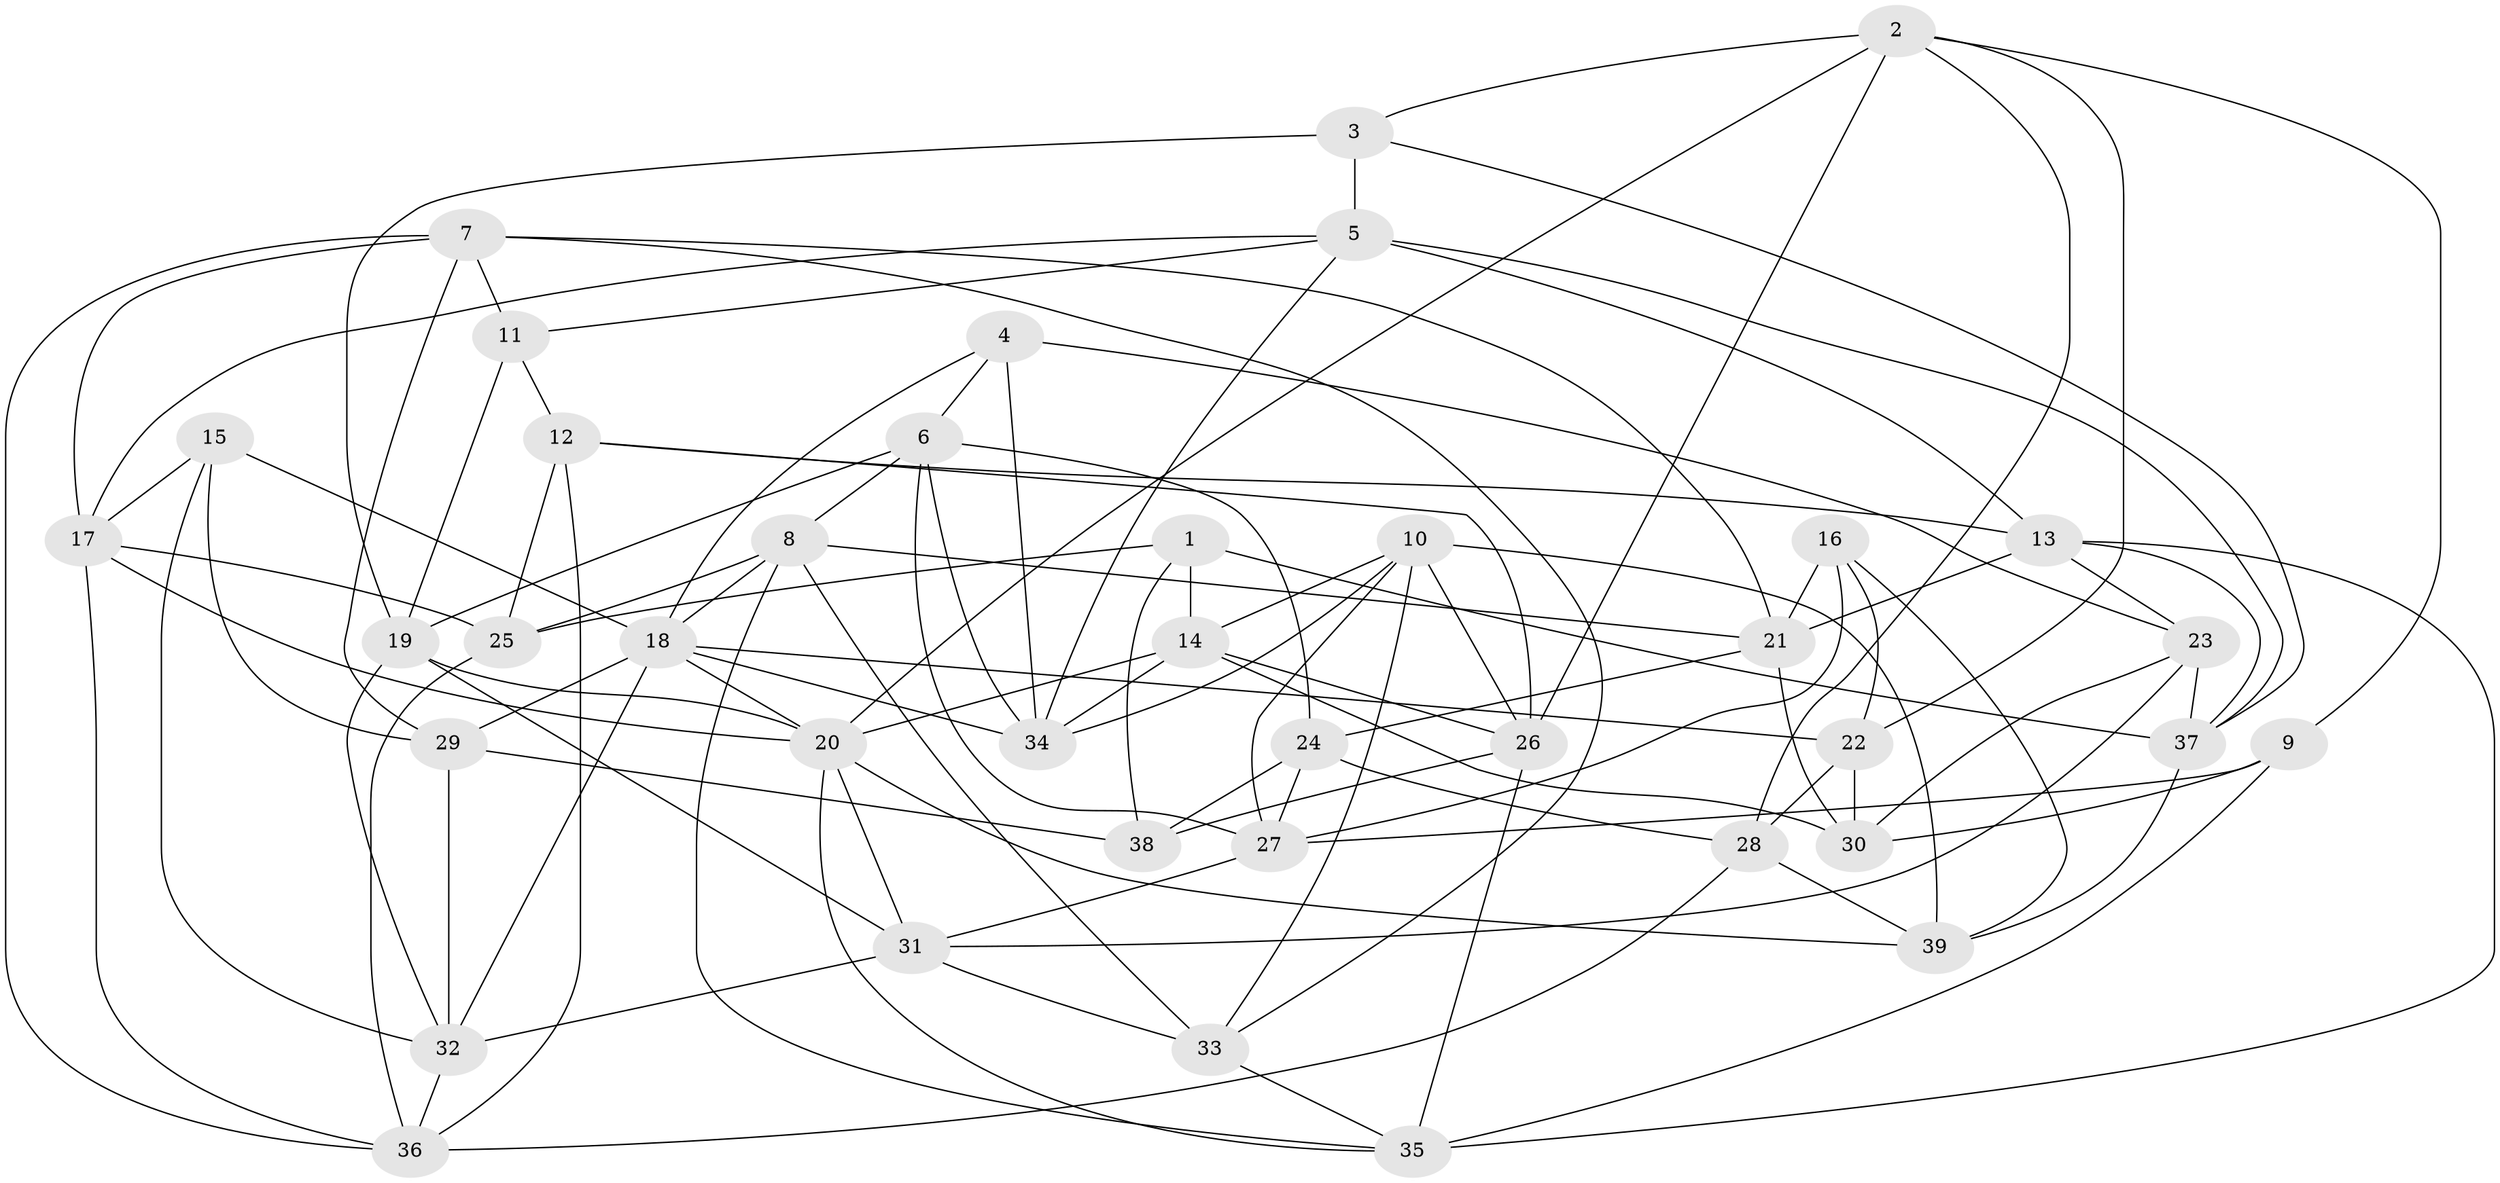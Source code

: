 // original degree distribution, {4: 1.0}
// Generated by graph-tools (version 1.1) at 2025/50/03/09/25 03:50:52]
// undirected, 39 vertices, 106 edges
graph export_dot {
graph [start="1"]
  node [color=gray90,style=filled];
  1;
  2;
  3;
  4;
  5;
  6;
  7;
  8;
  9;
  10;
  11;
  12;
  13;
  14;
  15;
  16;
  17;
  18;
  19;
  20;
  21;
  22;
  23;
  24;
  25;
  26;
  27;
  28;
  29;
  30;
  31;
  32;
  33;
  34;
  35;
  36;
  37;
  38;
  39;
  1 -- 14 [weight=1.0];
  1 -- 25 [weight=1.0];
  1 -- 37 [weight=1.0];
  1 -- 38 [weight=1.0];
  2 -- 3 [weight=1.0];
  2 -- 9 [weight=1.0];
  2 -- 20 [weight=1.0];
  2 -- 22 [weight=1.0];
  2 -- 26 [weight=1.0];
  2 -- 28 [weight=1.0];
  3 -- 5 [weight=1.0];
  3 -- 19 [weight=1.0];
  3 -- 37 [weight=1.0];
  4 -- 6 [weight=1.0];
  4 -- 18 [weight=1.0];
  4 -- 23 [weight=1.0];
  4 -- 34 [weight=1.0];
  5 -- 11 [weight=1.0];
  5 -- 13 [weight=1.0];
  5 -- 17 [weight=1.0];
  5 -- 34 [weight=1.0];
  5 -- 37 [weight=1.0];
  6 -- 8 [weight=1.0];
  6 -- 19 [weight=1.0];
  6 -- 24 [weight=1.0];
  6 -- 27 [weight=1.0];
  6 -- 34 [weight=1.0];
  7 -- 11 [weight=1.0];
  7 -- 17 [weight=1.0];
  7 -- 21 [weight=1.0];
  7 -- 29 [weight=1.0];
  7 -- 33 [weight=1.0];
  7 -- 36 [weight=1.0];
  8 -- 18 [weight=1.0];
  8 -- 21 [weight=1.0];
  8 -- 25 [weight=1.0];
  8 -- 33 [weight=1.0];
  8 -- 35 [weight=1.0];
  9 -- 27 [weight=1.0];
  9 -- 30 [weight=1.0];
  9 -- 35 [weight=1.0];
  10 -- 14 [weight=1.0];
  10 -- 26 [weight=1.0];
  10 -- 27 [weight=1.0];
  10 -- 33 [weight=1.0];
  10 -- 34 [weight=1.0];
  10 -- 39 [weight=1.0];
  11 -- 12 [weight=1.0];
  11 -- 19 [weight=1.0];
  12 -- 13 [weight=1.0];
  12 -- 25 [weight=2.0];
  12 -- 26 [weight=1.0];
  12 -- 36 [weight=1.0];
  13 -- 21 [weight=1.0];
  13 -- 23 [weight=1.0];
  13 -- 35 [weight=1.0];
  13 -- 37 [weight=1.0];
  14 -- 20 [weight=1.0];
  14 -- 26 [weight=1.0];
  14 -- 30 [weight=1.0];
  14 -- 34 [weight=1.0];
  15 -- 17 [weight=1.0];
  15 -- 18 [weight=1.0];
  15 -- 29 [weight=1.0];
  15 -- 32 [weight=1.0];
  16 -- 21 [weight=1.0];
  16 -- 22 [weight=1.0];
  16 -- 27 [weight=1.0];
  16 -- 39 [weight=1.0];
  17 -- 20 [weight=1.0];
  17 -- 25 [weight=1.0];
  17 -- 36 [weight=1.0];
  18 -- 20 [weight=1.0];
  18 -- 22 [weight=1.0];
  18 -- 29 [weight=1.0];
  18 -- 32 [weight=1.0];
  18 -- 34 [weight=1.0];
  19 -- 20 [weight=1.0];
  19 -- 31 [weight=1.0];
  19 -- 32 [weight=1.0];
  20 -- 31 [weight=1.0];
  20 -- 35 [weight=1.0];
  20 -- 39 [weight=1.0];
  21 -- 24 [weight=1.0];
  21 -- 30 [weight=1.0];
  22 -- 28 [weight=1.0];
  22 -- 30 [weight=2.0];
  23 -- 30 [weight=1.0];
  23 -- 31 [weight=2.0];
  23 -- 37 [weight=1.0];
  24 -- 27 [weight=1.0];
  24 -- 28 [weight=1.0];
  24 -- 38 [weight=2.0];
  25 -- 36 [weight=1.0];
  26 -- 35 [weight=1.0];
  26 -- 38 [weight=1.0];
  27 -- 31 [weight=1.0];
  28 -- 36 [weight=1.0];
  28 -- 39 [weight=2.0];
  29 -- 32 [weight=1.0];
  29 -- 38 [weight=2.0];
  31 -- 32 [weight=1.0];
  31 -- 33 [weight=2.0];
  32 -- 36 [weight=1.0];
  33 -- 35 [weight=1.0];
  37 -- 39 [weight=1.0];
}
